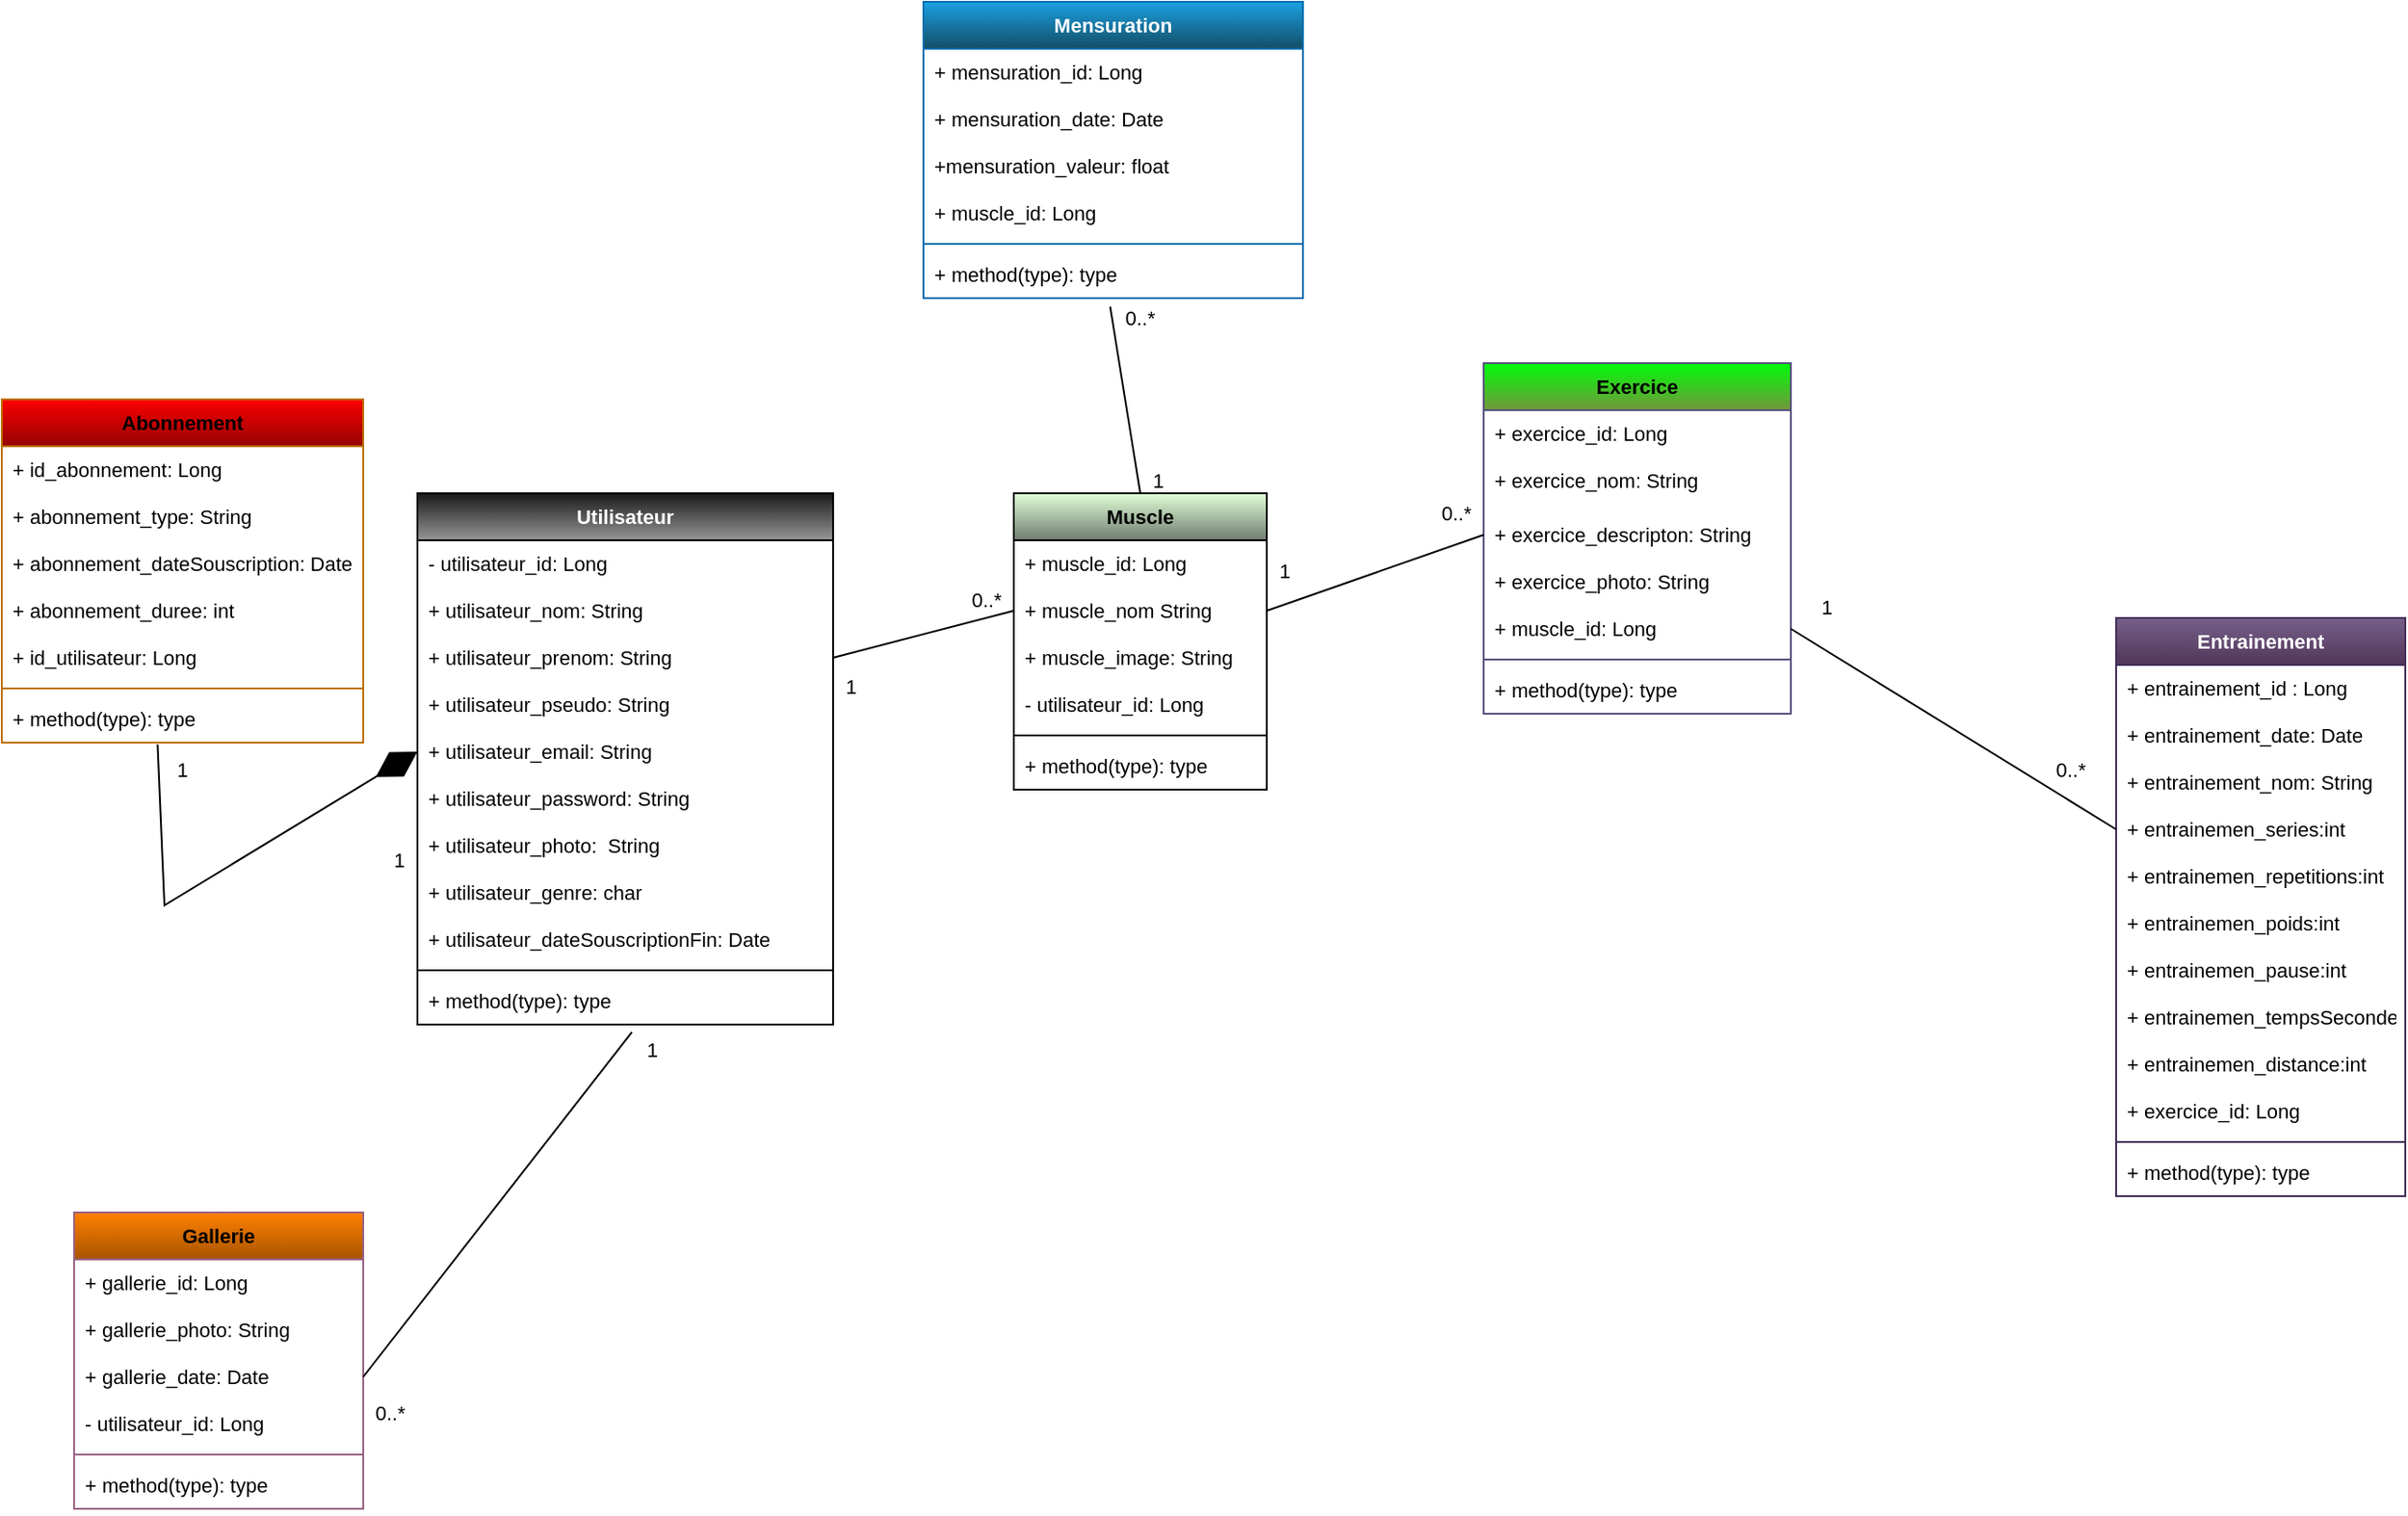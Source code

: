 <mxfile version="20.8.10" type="device"><diagram name="Page-1" id="GtJq1-gi2OG3j1ui8bxU"><mxGraphModel dx="1104" dy="1500" grid="1" gridSize="10" guides="1" tooltips="1" connect="1" arrows="1" fold="1" page="1" pageScale="1" pageWidth="1600" pageHeight="900" math="0" shadow="0"><root><mxCell id="0"/><mxCell id="1" parent="0"/><mxCell id="TCny6famTb7XUTwZRdns-1" value="Utilisateur" style="swimlane;fontStyle=1;align=center;verticalAlign=top;childLayout=stackLayout;horizontal=1;startSize=26;horizontalStack=0;resizeParent=1;resizeParentMax=0;resizeLast=0;collapsible=1;marginBottom=0;fontSize=11;labelBackgroundColor=none;labelBorderColor=none;fillColor=#191919;fontColor=#FFFFFF;gradientColor=#969696;" parent="1" vertex="1"><mxGeometry x="280" y="82" width="230" height="294" as="geometry"><mxRectangle x="230" y="80" width="100" height="30" as="alternateBounds"/></mxGeometry></mxCell><mxCell id="TCny6famTb7XUTwZRdns-2" value="- utilisateur_id: Long" style="text;strokeColor=none;fillColor=none;align=left;verticalAlign=top;spacingLeft=4;spacingRight=4;overflow=hidden;rotatable=0;points=[[0,0.5],[1,0.5]];portConstraint=eastwest;fontSize=11;" parent="TCny6famTb7XUTwZRdns-1" vertex="1"><mxGeometry y="26" width="230" height="26" as="geometry"/></mxCell><mxCell id="TCny6famTb7XUTwZRdns-3" value="+ utilisateur_nom: String" style="text;strokeColor=none;fillColor=none;align=left;verticalAlign=top;spacingLeft=4;spacingRight=4;overflow=hidden;rotatable=0;points=[[0,0.5],[1,0.5]];portConstraint=eastwest;fontSize=11;" parent="TCny6famTb7XUTwZRdns-1" vertex="1"><mxGeometry y="52" width="230" height="26" as="geometry"/></mxCell><mxCell id="TCny6famTb7XUTwZRdns-4" value="+ utilisateur_prenom: String" style="text;strokeColor=none;fillColor=none;align=left;verticalAlign=top;spacingLeft=4;spacingRight=4;overflow=hidden;rotatable=0;points=[[0,0.5],[1,0.5]];portConstraint=eastwest;fontSize=11;" parent="TCny6famTb7XUTwZRdns-1" vertex="1"><mxGeometry y="78" width="230" height="26" as="geometry"/></mxCell><mxCell id="TCny6famTb7XUTwZRdns-5" value="+ utilisateur_pseudo: String" style="text;strokeColor=none;fillColor=none;align=left;verticalAlign=top;spacingLeft=4;spacingRight=4;overflow=hidden;rotatable=0;points=[[0,0.5],[1,0.5]];portConstraint=eastwest;fontSize=11;" parent="TCny6famTb7XUTwZRdns-1" vertex="1"><mxGeometry y="104" width="230" height="26" as="geometry"/></mxCell><mxCell id="TCny6famTb7XUTwZRdns-6" value="+ utilisateur_email: String" style="text;strokeColor=none;fillColor=none;align=left;verticalAlign=top;spacingLeft=4;spacingRight=4;overflow=hidden;rotatable=0;points=[[0,0.5],[1,0.5]];portConstraint=eastwest;fontSize=11;" parent="TCny6famTb7XUTwZRdns-1" vertex="1"><mxGeometry y="130" width="230" height="26" as="geometry"/></mxCell><mxCell id="TCny6famTb7XUTwZRdns-8" value="+ utilisateur_password: String" style="text;strokeColor=none;fillColor=none;align=left;verticalAlign=top;spacingLeft=4;spacingRight=4;overflow=hidden;rotatable=0;points=[[0,0.5],[1,0.5]];portConstraint=eastwest;fontSize=11;" parent="TCny6famTb7XUTwZRdns-1" vertex="1"><mxGeometry y="156" width="230" height="26" as="geometry"/></mxCell><mxCell id="TCny6famTb7XUTwZRdns-9" value="+ utilisateur_photo:  String" style="text;strokeColor=none;fillColor=none;align=left;verticalAlign=top;spacingLeft=4;spacingRight=4;overflow=hidden;rotatable=0;points=[[0,0.5],[1,0.5]];portConstraint=eastwest;fontSize=11;" parent="TCny6famTb7XUTwZRdns-1" vertex="1"><mxGeometry y="182" width="230" height="26" as="geometry"/></mxCell><mxCell id="TCny6famTb7XUTwZRdns-10" value="+ utilisateur_genre: char" style="text;strokeColor=none;fillColor=none;align=left;verticalAlign=top;spacingLeft=4;spacingRight=4;overflow=hidden;rotatable=0;points=[[0,0.5],[1,0.5]];portConstraint=eastwest;fontSize=11;" parent="TCny6famTb7XUTwZRdns-1" vertex="1"><mxGeometry y="208" width="230" height="26" as="geometry"/></mxCell><mxCell id="TCny6famTb7XUTwZRdns-11" value="+ utilisateur_dateSouscriptionFin: Date" style="text;strokeColor=none;fillColor=none;align=left;verticalAlign=top;spacingLeft=4;spacingRight=4;overflow=hidden;rotatable=0;points=[[0,0.5],[1,0.5]];portConstraint=eastwest;labelBackgroundColor=#FFFFFF;labelBorderColor=none;fontSize=11;fontColor=#000000;" parent="TCny6famTb7XUTwZRdns-1" vertex="1"><mxGeometry y="234" width="230" height="26" as="geometry"/></mxCell><mxCell id="TCny6famTb7XUTwZRdns-12" value="" style="line;strokeWidth=1;fillColor=none;align=left;verticalAlign=middle;spacingTop=-1;spacingLeft=3;spacingRight=3;rotatable=0;labelPosition=right;points=[];portConstraint=eastwest;strokeColor=inherit;fontSize=11;" parent="TCny6famTb7XUTwZRdns-1" vertex="1"><mxGeometry y="260" width="230" height="8" as="geometry"/></mxCell><mxCell id="TCny6famTb7XUTwZRdns-13" value="+ method(type): type" style="text;strokeColor=none;fillColor=none;align=left;verticalAlign=top;spacingLeft=4;spacingRight=4;overflow=hidden;rotatable=0;points=[[0,0.5],[1,0.5]];portConstraint=eastwest;fontSize=11;" parent="TCny6famTb7XUTwZRdns-1" vertex="1"><mxGeometry y="268" width="230" height="26" as="geometry"/></mxCell><mxCell id="TCny6famTb7XUTwZRdns-14" value="Abonnement" style="swimlane;fontStyle=1;align=center;verticalAlign=top;childLayout=stackLayout;horizontal=1;startSize=26;horizontalStack=0;resizeParent=1;resizeParentMax=0;resizeLast=0;collapsible=1;marginBottom=0;fillColor=#FC0000;strokeColor=#BD7000;fontColor=#000000;gradientColor=#940303;fontSize=11;" parent="1" vertex="1"><mxGeometry x="50" y="30" width="200" height="190" as="geometry"/></mxCell><mxCell id="TCny6famTb7XUTwZRdns-15" value="+ id_abonnement: Long" style="text;strokeColor=none;fillColor=none;align=left;verticalAlign=top;spacingLeft=4;spacingRight=4;overflow=hidden;rotatable=0;points=[[0,0.5],[1,0.5]];portConstraint=eastwest;fontSize=11;" parent="TCny6famTb7XUTwZRdns-14" vertex="1"><mxGeometry y="26" width="200" height="26" as="geometry"/></mxCell><mxCell id="TCny6famTb7XUTwZRdns-16" value="+ abonnement_type: String" style="text;strokeColor=none;fillColor=none;align=left;verticalAlign=top;spacingLeft=4;spacingRight=4;overflow=hidden;rotatable=0;points=[[0,0.5],[1,0.5]];portConstraint=eastwest;fontSize=11;" parent="TCny6famTb7XUTwZRdns-14" vertex="1"><mxGeometry y="52" width="200" height="26" as="geometry"/></mxCell><mxCell id="TCny6famTb7XUTwZRdns-17" value="+ abonnement_dateSouscription: Date" style="text;strokeColor=none;fillColor=none;align=left;verticalAlign=top;spacingLeft=4;spacingRight=4;overflow=hidden;rotatable=0;points=[[0,0.5],[1,0.5]];portConstraint=eastwest;labelBackgroundColor=#FFFFFF;labelBorderColor=none;fontSize=11;fontColor=#000000;" parent="TCny6famTb7XUTwZRdns-14" vertex="1"><mxGeometry y="78" width="200" height="26" as="geometry"/></mxCell><mxCell id="TCny6famTb7XUTwZRdns-18" value="+ abonnement_duree: int" style="text;strokeColor=none;fillColor=none;align=left;verticalAlign=top;spacingLeft=4;spacingRight=4;overflow=hidden;rotatable=0;points=[[0,0.5],[1,0.5]];portConstraint=eastwest;labelBackgroundColor=#FFFFFF;labelBorderColor=none;fontSize=11;fontColor=#000000;" parent="TCny6famTb7XUTwZRdns-14" vertex="1"><mxGeometry y="104" width="200" height="26" as="geometry"/></mxCell><mxCell id="TCny6famTb7XUTwZRdns-19" value="+ id_utilisateur: Long" style="text;strokeColor=none;fillColor=none;align=left;verticalAlign=top;spacingLeft=4;spacingRight=4;overflow=hidden;rotatable=0;points=[[0,0.5],[1,0.5]];portConstraint=eastwest;fontSize=11;" parent="TCny6famTb7XUTwZRdns-14" vertex="1"><mxGeometry y="130" width="200" height="26" as="geometry"/></mxCell><mxCell id="TCny6famTb7XUTwZRdns-20" value="" style="line;strokeWidth=1;fillColor=none;align=left;verticalAlign=middle;spacingTop=-1;spacingLeft=3;spacingRight=3;rotatable=0;labelPosition=right;points=[];portConstraint=eastwest;strokeColor=inherit;fontSize=11;" parent="TCny6famTb7XUTwZRdns-14" vertex="1"><mxGeometry y="156" width="200" height="8" as="geometry"/></mxCell><mxCell id="TCny6famTb7XUTwZRdns-21" value="+ method(type): type" style="text;strokeColor=none;fillColor=none;align=left;verticalAlign=top;spacingLeft=4;spacingRight=4;overflow=hidden;rotatable=0;points=[[0,0.5],[1,0.5]];portConstraint=eastwest;fontSize=11;" parent="TCny6famTb7XUTwZRdns-14" vertex="1"><mxGeometry y="164" width="200" height="26" as="geometry"/></mxCell><mxCell id="TCny6famTb7XUTwZRdns-22" value="Gallerie" style="swimlane;fontStyle=1;align=center;verticalAlign=top;childLayout=stackLayout;horizontal=1;startSize=26;horizontalStack=0;resizeParent=1;resizeParentMax=0;resizeLast=0;collapsible=1;marginBottom=0;fillColor=#FF8000;strokeColor=#996185;gradientColor=#A85400;fontSize=11;" parent="1" vertex="1"><mxGeometry x="90" y="480" width="160" height="164" as="geometry"/></mxCell><mxCell id="TCny6famTb7XUTwZRdns-23" value="+ gallerie_id: Long" style="text;strokeColor=none;fillColor=none;align=left;verticalAlign=top;spacingLeft=4;spacingRight=4;overflow=hidden;rotatable=0;points=[[0,0.5],[1,0.5]];portConstraint=eastwest;fontSize=11;" parent="TCny6famTb7XUTwZRdns-22" vertex="1"><mxGeometry y="26" width="160" height="26" as="geometry"/></mxCell><mxCell id="TCny6famTb7XUTwZRdns-24" value="+ gallerie_photo: String" style="text;strokeColor=none;fillColor=none;align=left;verticalAlign=top;spacingLeft=4;spacingRight=4;overflow=hidden;rotatable=0;points=[[0,0.5],[1,0.5]];portConstraint=eastwest;fontSize=11;" parent="TCny6famTb7XUTwZRdns-22" vertex="1"><mxGeometry y="52" width="160" height="26" as="geometry"/></mxCell><mxCell id="TCny6famTb7XUTwZRdns-25" value="+ gallerie_date: Date" style="text;strokeColor=none;fillColor=none;align=left;verticalAlign=top;spacingLeft=4;spacingRight=4;overflow=hidden;rotatable=0;points=[[0,0.5],[1,0.5]];portConstraint=eastwest;fontSize=11;" parent="TCny6famTb7XUTwZRdns-22" vertex="1"><mxGeometry y="78" width="160" height="26" as="geometry"/></mxCell><mxCell id="TCny6famTb7XUTwZRdns-123" value="- utilisateur_id: Long" style="text;strokeColor=none;fillColor=none;align=left;verticalAlign=top;spacingLeft=4;spacingRight=4;overflow=hidden;rotatable=0;points=[[0,0.5],[1,0.5]];portConstraint=eastwest;fontSize=11;" parent="TCny6famTb7XUTwZRdns-22" vertex="1"><mxGeometry y="104" width="160" height="26" as="geometry"/></mxCell><mxCell id="TCny6famTb7XUTwZRdns-27" value="" style="line;strokeWidth=1;fillColor=none;align=left;verticalAlign=middle;spacingTop=-1;spacingLeft=3;spacingRight=3;rotatable=0;labelPosition=right;points=[];portConstraint=eastwest;strokeColor=inherit;fontSize=11;" parent="TCny6famTb7XUTwZRdns-22" vertex="1"><mxGeometry y="130" width="160" height="8" as="geometry"/></mxCell><mxCell id="TCny6famTb7XUTwZRdns-28" value="+ method(type): type" style="text;strokeColor=none;fillColor=none;align=left;verticalAlign=top;spacingLeft=4;spacingRight=4;overflow=hidden;rotatable=0;points=[[0,0.5],[1,0.5]];portConstraint=eastwest;fontSize=11;" parent="TCny6famTb7XUTwZRdns-22" vertex="1"><mxGeometry y="138" width="160" height="26" as="geometry"/></mxCell><mxCell id="TCny6famTb7XUTwZRdns-47" value="Entrainement" style="swimlane;fontStyle=1;align=center;verticalAlign=top;childLayout=stackLayout;horizontal=1;startSize=26;horizontalStack=0;resizeParent=1;resizeParentMax=0;resizeLast=0;collapsible=1;marginBottom=0;fillColor=#76608A;fontColor=#ffffff;strokeColor=#432D57;gradientColor=#523659;fontSize=11;" parent="1" vertex="1"><mxGeometry x="1220" y="151" width="160" height="320" as="geometry"/></mxCell><mxCell id="TCny6famTb7XUTwZRdns-48" value="+ entrainement_id : Long" style="text;strokeColor=none;fillColor=none;align=left;verticalAlign=top;spacingLeft=4;spacingRight=4;overflow=hidden;rotatable=0;points=[[0,0.5],[1,0.5]];portConstraint=eastwest;fontSize=11;" parent="TCny6famTb7XUTwZRdns-47" vertex="1"><mxGeometry y="26" width="160" height="26" as="geometry"/></mxCell><mxCell id="TCny6famTb7XUTwZRdns-49" value="+ entrainement_date: Date" style="text;strokeColor=none;fillColor=none;align=left;verticalAlign=top;spacingLeft=4;spacingRight=4;overflow=hidden;rotatable=0;points=[[0,0.5],[1,0.5]];portConstraint=eastwest;fontSize=11;" parent="TCny6famTb7XUTwZRdns-47" vertex="1"><mxGeometry y="52" width="160" height="26" as="geometry"/></mxCell><mxCell id="TCny6famTb7XUTwZRdns-50" value="+ entrainement_nom: String" style="text;strokeColor=none;fillColor=none;align=left;verticalAlign=top;spacingLeft=4;spacingRight=4;overflow=hidden;rotatable=0;points=[[0,0.5],[1,0.5]];portConstraint=eastwest;fontSize=11;" parent="TCny6famTb7XUTwZRdns-47" vertex="1"><mxGeometry y="78" width="160" height="26" as="geometry"/></mxCell><mxCell id="TCny6famTb7XUTwZRdns-61" value="+ entrainemen_series:int" style="text;strokeColor=none;fillColor=none;align=left;verticalAlign=top;spacingLeft=4;spacingRight=4;overflow=hidden;rotatable=0;points=[[0,0.5],[1,0.5]];portConstraint=eastwest;fontSize=11;" parent="TCny6famTb7XUTwZRdns-47" vertex="1"><mxGeometry y="104" width="160" height="26" as="geometry"/></mxCell><mxCell id="TCny6famTb7XUTwZRdns-62" value="+ entrainemen_repetitions:int" style="text;strokeColor=none;fillColor=none;align=left;verticalAlign=top;spacingLeft=4;spacingRight=4;overflow=hidden;rotatable=0;points=[[0,0.5],[1,0.5]];portConstraint=eastwest;fontSize=11;" parent="TCny6famTb7XUTwZRdns-47" vertex="1"><mxGeometry y="130" width="160" height="26" as="geometry"/></mxCell><mxCell id="TCny6famTb7XUTwZRdns-60" value="+ entrainemen_poids:int" style="text;strokeColor=none;fillColor=none;align=left;verticalAlign=top;spacingLeft=4;spacingRight=4;overflow=hidden;rotatable=0;points=[[0,0.5],[1,0.5]];portConstraint=eastwest;fontSize=11;" parent="TCny6famTb7XUTwZRdns-47" vertex="1"><mxGeometry y="156" width="160" height="26" as="geometry"/></mxCell><mxCell id="TCny6famTb7XUTwZRdns-63" value="+ entrainemen_pause:int" style="text;strokeColor=none;fillColor=none;align=left;verticalAlign=top;spacingLeft=4;spacingRight=4;overflow=hidden;rotatable=0;points=[[0,0.5],[1,0.5]];portConstraint=eastwest;fontSize=11;" parent="TCny6famTb7XUTwZRdns-47" vertex="1"><mxGeometry y="182" width="160" height="26" as="geometry"/></mxCell><mxCell id="TCny6famTb7XUTwZRdns-64" value="+ entrainemen_tempsSecondes:int" style="text;strokeColor=none;fillColor=none;align=left;verticalAlign=top;spacingLeft=4;spacingRight=4;overflow=hidden;rotatable=0;points=[[0,0.5],[1,0.5]];portConstraint=eastwest;fontSize=11;" parent="TCny6famTb7XUTwZRdns-47" vertex="1"><mxGeometry y="208" width="160" height="26" as="geometry"/></mxCell><mxCell id="TCny6famTb7XUTwZRdns-65" value="+ entrainemen_distance:int" style="text;strokeColor=none;fillColor=none;align=left;verticalAlign=top;spacingLeft=4;spacingRight=4;overflow=hidden;rotatable=0;points=[[0,0.5],[1,0.5]];portConstraint=eastwest;fontSize=11;" parent="TCny6famTb7XUTwZRdns-47" vertex="1"><mxGeometry y="234" width="160" height="26" as="geometry"/></mxCell><mxCell id="1EFYOEbe0KQqw9-4K9E5-2" value="+ exercice_id: Long" style="text;strokeColor=none;fillColor=none;align=left;verticalAlign=top;spacingLeft=4;spacingRight=4;overflow=hidden;rotatable=0;points=[[0,0.5],[1,0.5]];portConstraint=eastwest;fontSize=11;" vertex="1" parent="TCny6famTb7XUTwZRdns-47"><mxGeometry y="260" width="160" height="26" as="geometry"/></mxCell><mxCell id="TCny6famTb7XUTwZRdns-55" value="" style="line;strokeWidth=1;fillColor=none;align=left;verticalAlign=middle;spacingTop=-1;spacingLeft=3;spacingRight=3;rotatable=0;labelPosition=right;points=[];portConstraint=eastwest;strokeColor=inherit;fontSize=11;" parent="TCny6famTb7XUTwZRdns-47" vertex="1"><mxGeometry y="286" width="160" height="8" as="geometry"/></mxCell><mxCell id="TCny6famTb7XUTwZRdns-56" value="+ method(type): type" style="text;strokeColor=none;fillColor=none;align=left;verticalAlign=top;spacingLeft=4;spacingRight=4;overflow=hidden;rotatable=0;points=[[0,0.5],[1,0.5]];portConstraint=eastwest;fontSize=11;" parent="TCny6famTb7XUTwZRdns-47" vertex="1"><mxGeometry y="294" width="160" height="26" as="geometry"/></mxCell><mxCell id="TCny6famTb7XUTwZRdns-68" value="Exercice" style="swimlane;fontStyle=1;align=center;verticalAlign=top;childLayout=stackLayout;horizontal=1;startSize=26;horizontalStack=0;resizeParent=1;resizeParentMax=0;resizeLast=0;collapsible=1;marginBottom=0;fillColor=#00FC08;strokeColor=#56517e;gradientColor=#73963D;fontSize=11;" parent="1" vertex="1"><mxGeometry x="870" y="10" width="170" height="194" as="geometry"/></mxCell><mxCell id="TCny6famTb7XUTwZRdns-69" value="+ exercice_id: Long" style="text;strokeColor=none;fillColor=none;align=left;verticalAlign=top;spacingLeft=4;spacingRight=4;overflow=hidden;rotatable=0;points=[[0,0.5],[1,0.5]];portConstraint=eastwest;fontSize=11;" parent="TCny6famTb7XUTwZRdns-68" vertex="1"><mxGeometry y="26" width="170" height="26" as="geometry"/></mxCell><mxCell id="TCny6famTb7XUTwZRdns-70" value="+ exercice_nom: String" style="text;strokeColor=none;fillColor=none;align=left;verticalAlign=top;spacingLeft=4;spacingRight=4;overflow=hidden;rotatable=0;points=[[0,0.5],[1,0.5]];portConstraint=eastwest;fontSize=11;" parent="TCny6famTb7XUTwZRdns-68" vertex="1"><mxGeometry y="52" width="170" height="30" as="geometry"/></mxCell><mxCell id="TCny6famTb7XUTwZRdns-71" value="+ exercice_descripton: String" style="text;strokeColor=none;fillColor=none;align=left;verticalAlign=top;spacingLeft=4;spacingRight=4;overflow=hidden;rotatable=0;points=[[0,0.5],[1,0.5]];portConstraint=eastwest;fontSize=11;" parent="TCny6famTb7XUTwZRdns-68" vertex="1"><mxGeometry y="82" width="170" height="26" as="geometry"/></mxCell><mxCell id="TCny6famTb7XUTwZRdns-72" value="+ exercice_photo: String&#10;" style="text;strokeColor=none;fillColor=none;align=left;verticalAlign=top;spacingLeft=4;spacingRight=4;overflow=hidden;rotatable=0;points=[[0,0.5],[1,0.5]];portConstraint=eastwest;fontSize=11;" parent="TCny6famTb7XUTwZRdns-68" vertex="1"><mxGeometry y="108" width="170" height="26" as="geometry"/></mxCell><mxCell id="TCny6famTb7XUTwZRdns-120" value="+ muscle_id: Long" style="text;strokeColor=none;fillColor=none;align=left;verticalAlign=top;spacingLeft=4;spacingRight=4;overflow=hidden;rotatable=0;points=[[0,0.5],[1,0.5]];portConstraint=eastwest;fontSize=11;" parent="TCny6famTb7XUTwZRdns-68" vertex="1"><mxGeometry y="134" width="170" height="26" as="geometry"/></mxCell><mxCell id="TCny6famTb7XUTwZRdns-75" value="" style="line;strokeWidth=1;fillColor=none;align=left;verticalAlign=middle;spacingTop=-1;spacingLeft=3;spacingRight=3;rotatable=0;labelPosition=right;points=[];portConstraint=eastwest;strokeColor=inherit;fontSize=11;" parent="TCny6famTb7XUTwZRdns-68" vertex="1"><mxGeometry y="160" width="170" height="8" as="geometry"/></mxCell><mxCell id="TCny6famTb7XUTwZRdns-76" value="+ method(type): type" style="text;strokeColor=none;fillColor=none;align=left;verticalAlign=top;spacingLeft=4;spacingRight=4;overflow=hidden;rotatable=0;points=[[0,0.5],[1,0.5]];portConstraint=eastwest;fontSize=11;" parent="TCny6famTb7XUTwZRdns-68" vertex="1"><mxGeometry y="168" width="170" height="26" as="geometry"/></mxCell><mxCell id="TCny6famTb7XUTwZRdns-77" value="Muscle" style="swimlane;fontStyle=1;align=center;verticalAlign=top;childLayout=stackLayout;horizontal=1;startSize=26;horizontalStack=0;resizeParent=1;resizeParentMax=0;resizeLast=0;collapsible=1;marginBottom=0;fillColor=#E1FFD6;gradientColor=#6F7D71;fontSize=11;" parent="1" vertex="1"><mxGeometry x="610" y="82" width="140" height="164" as="geometry"/></mxCell><mxCell id="TCny6famTb7XUTwZRdns-78" value="+ muscle_id: Long" style="text;strokeColor=none;fillColor=none;align=left;verticalAlign=top;spacingLeft=4;spacingRight=4;overflow=hidden;rotatable=0;points=[[0,0.5],[1,0.5]];portConstraint=eastwest;fontSize=11;" parent="TCny6famTb7XUTwZRdns-77" vertex="1"><mxGeometry y="26" width="140" height="26" as="geometry"/></mxCell><mxCell id="TCny6famTb7XUTwZRdns-79" value="+ muscle_nom String" style="text;strokeColor=none;fillColor=none;align=left;verticalAlign=top;spacingLeft=4;spacingRight=4;overflow=hidden;rotatable=0;points=[[0,0.5],[1,0.5]];portConstraint=eastwest;fontSize=11;" parent="TCny6famTb7XUTwZRdns-77" vertex="1"><mxGeometry y="52" width="140" height="26" as="geometry"/></mxCell><mxCell id="TCny6famTb7XUTwZRdns-80" value="+ muscle_image: String" style="text;strokeColor=none;fillColor=none;align=left;verticalAlign=top;spacingLeft=4;spacingRight=4;overflow=hidden;rotatable=0;points=[[0,0.5],[1,0.5]];portConstraint=eastwest;fontSize=11;" parent="TCny6famTb7XUTwZRdns-77" vertex="1"><mxGeometry y="78" width="140" height="26" as="geometry"/></mxCell><mxCell id="TCny6famTb7XUTwZRdns-121" value="- utilisateur_id: Long" style="text;strokeColor=none;fillColor=none;align=left;verticalAlign=top;spacingLeft=4;spacingRight=4;overflow=hidden;rotatable=0;points=[[0,0.5],[1,0.5]];portConstraint=eastwest;fontSize=11;" parent="TCny6famTb7XUTwZRdns-77" vertex="1"><mxGeometry y="104" width="140" height="26" as="geometry"/></mxCell><mxCell id="TCny6famTb7XUTwZRdns-81" value="" style="line;strokeWidth=1;fillColor=none;align=left;verticalAlign=middle;spacingTop=-1;spacingLeft=3;spacingRight=3;rotatable=0;labelPosition=right;points=[];portConstraint=eastwest;strokeColor=inherit;fontSize=11;" parent="TCny6famTb7XUTwZRdns-77" vertex="1"><mxGeometry y="130" width="140" height="8" as="geometry"/></mxCell><mxCell id="TCny6famTb7XUTwZRdns-82" value="+ method(type): type" style="text;strokeColor=none;fillColor=none;align=left;verticalAlign=top;spacingLeft=4;spacingRight=4;overflow=hidden;rotatable=0;points=[[0,0.5],[1,0.5]];portConstraint=eastwest;fontSize=11;" parent="TCny6famTb7XUTwZRdns-77" vertex="1"><mxGeometry y="138" width="140" height="26" as="geometry"/></mxCell><mxCell id="TCny6famTb7XUTwZRdns-83" value="" style="endArrow=none;html=1;rounded=0;fontSize=11;fontColor=default;exitX=0;exitY=0.5;exitDx=0;exitDy=0;entryX=1;entryY=0.5;entryDx=0;entryDy=0;" parent="1" source="TCny6famTb7XUTwZRdns-79" target="TCny6famTb7XUTwZRdns-4" edge="1"><mxGeometry width="50" height="50" relative="1" as="geometry"><mxPoint x="1465" y="660" as="sourcePoint"/><mxPoint x="1465.51" y="519.872" as="targetPoint"/></mxGeometry></mxCell><mxCell id="TCny6famTb7XUTwZRdns-84" value="" style="endArrow=none;html=1;rounded=0;entryX=1;entryY=0.5;entryDx=0;entryDy=0;exitX=0;exitY=0.5;exitDx=0;exitDy=0;" parent="1" source="TCny6famTb7XUTwZRdns-71" target="TCny6famTb7XUTwZRdns-79" edge="1"><mxGeometry width="50" height="50" relative="1" as="geometry"><mxPoint x="880" y="380" as="sourcePoint"/><mxPoint x="930" y="330" as="targetPoint"/></mxGeometry></mxCell><mxCell id="TCny6famTb7XUTwZRdns-85" value="" style="endArrow=none;html=1;rounded=0;exitX=1;exitY=0.5;exitDx=0;exitDy=0;entryX=0;entryY=0.5;entryDx=0;entryDy=0;" parent="1" source="TCny6famTb7XUTwZRdns-120" target="TCny6famTb7XUTwZRdns-61" edge="1"><mxGeometry width="50" height="50" relative="1" as="geometry"><mxPoint x="880" y="380" as="sourcePoint"/><mxPoint x="930" y="330" as="targetPoint"/></mxGeometry></mxCell><mxCell id="TCny6famTb7XUTwZRdns-86" value="" style="endArrow=none;html=1;rounded=0;exitX=1;exitY=0.5;exitDx=0;exitDy=0;entryX=0.516;entryY=1.162;entryDx=0;entryDy=0;entryPerimeter=0;" parent="1" source="TCny6famTb7XUTwZRdns-25" target="TCny6famTb7XUTwZRdns-13" edge="1"><mxGeometry width="50" height="50" relative="1" as="geometry"><mxPoint x="400" y="480" as="sourcePoint"/><mxPoint x="450" y="430" as="targetPoint"/></mxGeometry></mxCell><mxCell id="TCny6famTb7XUTwZRdns-87" value="" style="endArrow=diamondThin;endFill=1;endSize=24;html=1;rounded=0;entryX=0;entryY=0.5;entryDx=0;entryDy=0;fontSize=11;exitX=0.431;exitY=1.039;exitDx=0;exitDy=0;exitPerimeter=0;" parent="1" source="TCny6famTb7XUTwZRdns-21" target="TCny6famTb7XUTwZRdns-6" edge="1"><mxGeometry width="160" relative="1" as="geometry"><mxPoint x="160" y="302" as="sourcePoint"/><mxPoint x="297.93" y="357.458" as="targetPoint"/><Array as="points"><mxPoint x="140" y="310"/></Array></mxGeometry></mxCell><mxCell id="TCny6famTb7XUTwZRdns-89" value="1" style="text;html=1;strokeColor=none;fillColor=none;align=center;verticalAlign=middle;whiteSpace=wrap;rounded=0;fontSize=11;" parent="1" vertex="1"><mxGeometry x="400" y="375" width="20" height="30" as="geometry"/></mxCell><mxCell id="TCny6famTb7XUTwZRdns-91" value="1" style="text;html=1;strokeColor=none;fillColor=none;align=center;verticalAlign=middle;whiteSpace=wrap;rounded=0;fontSize=11;" parent="1" vertex="1"><mxGeometry x="1050" y="130" width="20" height="30" as="geometry"/></mxCell><mxCell id="TCny6famTb7XUTwZRdns-92" value="1" style="text;html=1;strokeColor=none;fillColor=none;align=center;verticalAlign=middle;whiteSpace=wrap;rounded=0;fontSize=11;" parent="1" vertex="1"><mxGeometry x="510" y="174" width="20" height="30" as="geometry"/></mxCell><mxCell id="TCny6famTb7XUTwZRdns-93" value="1" style="text;html=1;strokeColor=none;fillColor=none;align=center;verticalAlign=middle;whiteSpace=wrap;rounded=0;fontSize=11;" parent="1" vertex="1"><mxGeometry x="260" y="270" width="20" height="30" as="geometry"/></mxCell><mxCell id="TCny6famTb7XUTwZRdns-94" value="1" style="text;html=1;strokeColor=none;fillColor=none;align=center;verticalAlign=middle;whiteSpace=wrap;rounded=0;fontSize=11;" parent="1" vertex="1"><mxGeometry x="750" y="110" width="20" height="30" as="geometry"/></mxCell><mxCell id="TCny6famTb7XUTwZRdns-95" value="0..*" style="text;html=1;strokeColor=none;fillColor=none;align=center;verticalAlign=middle;whiteSpace=wrap;rounded=0;fontSize=11;" parent="1" vertex="1"><mxGeometry x="580" y="130" width="30" height="21" as="geometry"/></mxCell><mxCell id="TCny6famTb7XUTwZRdns-96" value="0..*" style="text;html=1;strokeColor=none;fillColor=none;align=center;verticalAlign=middle;whiteSpace=wrap;rounded=0;fontSize=11;" parent="1" vertex="1"><mxGeometry x="840" y="82" width="30" height="21" as="geometry"/></mxCell><mxCell id="TCny6famTb7XUTwZRdns-97" value="0..*" style="text;html=1;strokeColor=none;fillColor=none;align=center;verticalAlign=middle;whiteSpace=wrap;rounded=0;fontSize=11;" parent="1" vertex="1"><mxGeometry x="1180" y="224.5" width="30" height="21" as="geometry"/></mxCell><mxCell id="TCny6famTb7XUTwZRdns-101" value="1" style="text;html=1;strokeColor=none;fillColor=none;align=center;verticalAlign=middle;whiteSpace=wrap;rounded=0;fontSize=11;" parent="1" vertex="1"><mxGeometry x="140" y="220" width="20" height="30" as="geometry"/></mxCell><mxCell id="TCny6famTb7XUTwZRdns-106" value="Mensuration" style="swimlane;fontStyle=1;align=center;verticalAlign=top;childLayout=stackLayout;horizontal=1;startSize=26;horizontalStack=0;resizeParent=1;resizeParentMax=0;resizeLast=0;collapsible=1;marginBottom=0;fillColor=#1BA1E2;strokeColor=#006EAF;fontColor=#ffffff;gradientColor=#124D66;fontSize=11;" parent="1" vertex="1"><mxGeometry x="560" y="-190" width="210" height="164" as="geometry"/></mxCell><mxCell id="TCny6famTb7XUTwZRdns-107" value="+ mensuration_id: Long" style="text;strokeColor=none;fillColor=none;align=left;verticalAlign=top;spacingLeft=4;spacingRight=4;overflow=hidden;rotatable=0;points=[[0,0.5],[1,0.5]];portConstraint=eastwest;fontSize=11;" parent="TCny6famTb7XUTwZRdns-106" vertex="1"><mxGeometry y="26" width="210" height="26" as="geometry"/></mxCell><mxCell id="TCny6famTb7XUTwZRdns-108" value="+ mensuration_date: Date" style="text;strokeColor=none;fillColor=none;align=left;verticalAlign=top;spacingLeft=4;spacingRight=4;overflow=hidden;rotatable=0;points=[[0,0.5],[1,0.5]];portConstraint=eastwest;fontSize=11;" parent="TCny6famTb7XUTwZRdns-106" vertex="1"><mxGeometry y="52" width="210" height="26" as="geometry"/></mxCell><mxCell id="TCny6famTb7XUTwZRdns-109" value="+mensuration_valeur: float" style="text;strokeColor=none;fillColor=none;align=left;verticalAlign=top;spacingLeft=4;spacingRight=4;overflow=hidden;rotatable=0;points=[[0,0.5],[1,0.5]];portConstraint=eastwest;fontSize=11;" parent="TCny6famTb7XUTwZRdns-106" vertex="1"><mxGeometry y="78" width="210" height="26" as="geometry"/></mxCell><mxCell id="TCny6famTb7XUTwZRdns-119" value="+ muscle_id: Long" style="text;strokeColor=none;fillColor=none;align=left;verticalAlign=top;spacingLeft=4;spacingRight=4;overflow=hidden;rotatable=0;points=[[0,0.5],[1,0.5]];portConstraint=eastwest;fontSize=11;" parent="TCny6famTb7XUTwZRdns-106" vertex="1"><mxGeometry y="104" width="210" height="26" as="geometry"/></mxCell><mxCell id="TCny6famTb7XUTwZRdns-112" value="" style="line;strokeWidth=1;fillColor=none;align=left;verticalAlign=middle;spacingTop=-1;spacingLeft=3;spacingRight=3;rotatable=0;labelPosition=right;points=[];portConstraint=eastwest;strokeColor=inherit;fontSize=11;" parent="TCny6famTb7XUTwZRdns-106" vertex="1"><mxGeometry y="130" width="210" height="8" as="geometry"/></mxCell><mxCell id="TCny6famTb7XUTwZRdns-113" value="+ method(type): type" style="text;strokeColor=none;fillColor=none;align=left;verticalAlign=top;spacingLeft=4;spacingRight=4;overflow=hidden;rotatable=0;points=[[0,0.5],[1,0.5]];portConstraint=eastwest;fontSize=11;" parent="TCny6famTb7XUTwZRdns-106" vertex="1"><mxGeometry y="138" width="210" height="26" as="geometry"/></mxCell><mxCell id="TCny6famTb7XUTwZRdns-114" value="" style="endArrow=none;html=1;rounded=0;exitX=0.5;exitY=0;exitDx=0;exitDy=0;entryX=0.492;entryY=1.182;entryDx=0;entryDy=0;entryPerimeter=0;" parent="1" source="TCny6famTb7XUTwZRdns-77" target="TCny6famTb7XUTwZRdns-113" edge="1"><mxGeometry width="50" height="50" relative="1" as="geometry"><mxPoint x="575" y="560" as="sourcePoint"/><mxPoint x="520" y="451" as="targetPoint"/></mxGeometry></mxCell><mxCell id="TCny6famTb7XUTwZRdns-115" value="1" style="text;html=1;strokeColor=none;fillColor=none;align=center;verticalAlign=middle;whiteSpace=wrap;rounded=0;fontSize=11;" parent="1" vertex="1"><mxGeometry x="680" y="60" width="20" height="30" as="geometry"/></mxCell><mxCell id="TCny6famTb7XUTwZRdns-116" value="0..*" style="text;html=1;strokeColor=none;fillColor=none;align=center;verticalAlign=middle;whiteSpace=wrap;rounded=0;fontSize=11;" parent="1" vertex="1"><mxGeometry x="665" y="-26" width="30" height="21" as="geometry"/></mxCell><mxCell id="TCny6famTb7XUTwZRdns-124" value="0..*" style="text;html=1;strokeColor=none;fillColor=none;align=center;verticalAlign=middle;whiteSpace=wrap;rounded=0;fontSize=11;" parent="1" vertex="1"><mxGeometry x="250" y="580" width="30" height="21" as="geometry"/></mxCell></root></mxGraphModel></diagram></mxfile>